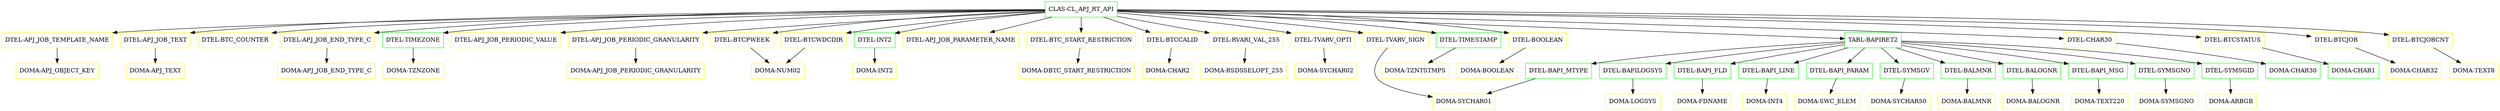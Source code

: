 digraph G {
  "CLAS-CL_APJ_RT_API" [shape=box,color=green];
  "DTEL-APJ_JOB_TEMPLATE_NAME" [shape=box,color=yellow,URL="./DTEL_APJ_JOB_TEMPLATE_NAME.html"];
  "DOMA-APJ_OBJECT_KEY" [shape=box,color=yellow,URL="./DOMA_APJ_OBJECT_KEY.html"];
  "DTEL-APJ_JOB_TEXT" [shape=box,color=yellow,URL="./DTEL_APJ_JOB_TEXT.html"];
  "DOMA-APJ_TEXT" [shape=box,color=yellow,URL="./DOMA_APJ_TEXT.html"];
  "DTEL-BTC_COUNTER" [shape=box,color=yellow,URL="./DTEL_BTC_COUNTER.html"];
  "DTEL-APJ_JOB_END_TYPE_C" [shape=box,color=yellow,URL="./DTEL_APJ_JOB_END_TYPE_C.html"];
  "DOMA-APJ_JOB_END_TYPE_C" [shape=box,color=yellow,URL="./DOMA_APJ_JOB_END_TYPE_C.html"];
  "DTEL-TIMEZONE" [shape=box,color=green,URL="./DTEL_TIMEZONE.html"];
  "DOMA-TZNZONE" [shape=box,color=yellow,URL="./DOMA_TZNZONE.html"];
  "DTEL-APJ_JOB_PERIODIC_VALUE" [shape=box,color=yellow,URL="./DTEL_APJ_JOB_PERIODIC_VALUE.html"];
  "DTEL-APJ_JOB_PERIODIC_GRANULARITY" [shape=box,color=yellow,URL="./DTEL_APJ_JOB_PERIODIC_GRANULARITY.html"];
  "DOMA-APJ_JOB_PERIODIC_GRANULARITY" [shape=box,color=yellow,URL="./DOMA_APJ_JOB_PERIODIC_GRANULARITY.html"];
  "DTEL-BTCPWEEK" [shape=box,color=yellow,URL="./DTEL_BTCPWEEK.html"];
  "DOMA-NUM02" [shape=box,color=yellow,URL="./DOMA_NUM02.html"];
  "DTEL-BTCWDCDIR" [shape=box,color=yellow,URL="./DTEL_BTCWDCDIR.html"];
  "DTEL-INT2" [shape=box,color=green,URL="./DTEL_INT2.html"];
  "DOMA-INT2" [shape=box,color=yellow,URL="./DOMA_INT2.html"];
  "DTEL-APJ_JOB_PARAMETER_NAME" [shape=box,color=yellow,URL="./DTEL_APJ_JOB_PARAMETER_NAME.html"];
  "DTEL-BTC_START_RESTRICTION" [shape=box,color=yellow,URL="./DTEL_BTC_START_RESTRICTION.html"];
  "DOMA-DBTC_START_RESTRICTION" [shape=box,color=yellow,URL="./DOMA_DBTC_START_RESTRICTION.html"];
  "DTEL-BTCCALID" [shape=box,color=yellow,URL="./DTEL_BTCCALID.html"];
  "DOMA-CHAR2" [shape=box,color=yellow,URL="./DOMA_CHAR2.html"];
  "DTEL-RVARI_VAL_255" [shape=box,color=yellow,URL="./DTEL_RVARI_VAL_255.html"];
  "DOMA-RSDSSELOPT_255" [shape=box,color=yellow,URL="./DOMA_RSDSSELOPT_255.html"];
  "DTEL-TVARV_OPTI" [shape=box,color=yellow,URL="./DTEL_TVARV_OPTI.html"];
  "DOMA-SYCHAR02" [shape=box,color=yellow,URL="./DOMA_SYCHAR02.html"];
  "DTEL-TVARV_SIGN" [shape=box,color=yellow,URL="./DTEL_TVARV_SIGN.html"];
  "DOMA-SYCHAR01" [shape=box,color=yellow,URL="./DOMA_SYCHAR01.html"];
  "DTEL-TIMESTAMP" [shape=box,color=green,URL="./DTEL_TIMESTAMP.html"];
  "DOMA-TZNTSTMPS" [shape=box,color=yellow,URL="./DOMA_TZNTSTMPS.html"];
  "DTEL-BOOLEAN" [shape=box,color=yellow,URL="./DTEL_BOOLEAN.html"];
  "DOMA-BOOLEAN" [shape=box,color=yellow,URL="./DOMA_BOOLEAN.html"];
  "TABL-BAPIRET2" [shape=box,color=green,URL="./TABL_BAPIRET2.html"];
  "DTEL-BAPILOGSYS" [shape=box,color=green,URL="./DTEL_BAPILOGSYS.html"];
  "DOMA-LOGSYS" [shape=box,color=yellow,URL="./DOMA_LOGSYS.html"];
  "DTEL-BAPI_FLD" [shape=box,color=green,URL="./DTEL_BAPI_FLD.html"];
  "DOMA-FDNAME" [shape=box,color=yellow,URL="./DOMA_FDNAME.html"];
  "DTEL-BAPI_LINE" [shape=box,color=green,URL="./DTEL_BAPI_LINE.html"];
  "DOMA-INT4" [shape=box,color=yellow,URL="./DOMA_INT4.html"];
  "DTEL-BAPI_PARAM" [shape=box,color=green,URL="./DTEL_BAPI_PARAM.html"];
  "DOMA-SWC_ELEM" [shape=box,color=yellow,URL="./DOMA_SWC_ELEM.html"];
  "DTEL-SYMSGV" [shape=box,color=green,URL="./DTEL_SYMSGV.html"];
  "DOMA-SYCHAR50" [shape=box,color=yellow,URL="./DOMA_SYCHAR50.html"];
  "DTEL-BALMNR" [shape=box,color=green,URL="./DTEL_BALMNR.html"];
  "DOMA-BALMNR" [shape=box,color=yellow,URL="./DOMA_BALMNR.html"];
  "DTEL-BALOGNR" [shape=box,color=green,URL="./DTEL_BALOGNR.html"];
  "DOMA-BALOGNR" [shape=box,color=yellow,URL="./DOMA_BALOGNR.html"];
  "DTEL-BAPI_MSG" [shape=box,color=green,URL="./DTEL_BAPI_MSG.html"];
  "DOMA-TEXT220" [shape=box,color=yellow,URL="./DOMA_TEXT220.html"];
  "DTEL-SYMSGNO" [shape=box,color=green,URL="./DTEL_SYMSGNO.html"];
  "DOMA-SYMSGNO" [shape=box,color=yellow,URL="./DOMA_SYMSGNO.html"];
  "DTEL-SYMSGID" [shape=box,color=green,URL="./DTEL_SYMSGID.html"];
  "DOMA-ARBGB" [shape=box,color=yellow,URL="./DOMA_ARBGB.html"];
  "DTEL-BAPI_MTYPE" [shape=box,color=green,URL="./DTEL_BAPI_MTYPE.html"];
  "DTEL-CHAR30" [shape=box,color=yellow,URL="./DTEL_CHAR30.html"];
  "DOMA-CHAR30" [shape=box,color=green,URL="./DOMA_CHAR30.html"];
  "DTEL-BTCSTATUS" [shape=box,color=yellow,URL="./DTEL_BTCSTATUS.html"];
  "DOMA-CHAR1" [shape=box,color=green,URL="./DOMA_CHAR1.html"];
  "DTEL-BTCJOB" [shape=box,color=yellow,URL="./DTEL_BTCJOB.html"];
  "DOMA-CHAR32" [shape=box,color=yellow,URL="./DOMA_CHAR32.html"];
  "DTEL-BTCJOBCNT" [shape=box,color=yellow,URL="./DTEL_BTCJOBCNT.html"];
  "DOMA-TEXT8" [shape=box,color=yellow,URL="./DOMA_TEXT8.html"];
  "CLAS-CL_APJ_RT_API" -> "DTEL-BTCJOBCNT";
  "CLAS-CL_APJ_RT_API" -> "DTEL-BTCJOB";
  "CLAS-CL_APJ_RT_API" -> "DTEL-BTCSTATUS";
  "CLAS-CL_APJ_RT_API" -> "DTEL-CHAR30";
  "CLAS-CL_APJ_RT_API" -> "TABL-BAPIRET2";
  "CLAS-CL_APJ_RT_API" -> "DTEL-BOOLEAN";
  "CLAS-CL_APJ_RT_API" -> "DTEL-TIMESTAMP";
  "CLAS-CL_APJ_RT_API" -> "DTEL-TVARV_SIGN";
  "CLAS-CL_APJ_RT_API" -> "DTEL-TVARV_OPTI";
  "CLAS-CL_APJ_RT_API" -> "DTEL-RVARI_VAL_255";
  "CLAS-CL_APJ_RT_API" -> "DTEL-BTCCALID";
  "CLAS-CL_APJ_RT_API" -> "DTEL-BTC_START_RESTRICTION";
  "CLAS-CL_APJ_RT_API" -> "DTEL-APJ_JOB_PARAMETER_NAME";
  "CLAS-CL_APJ_RT_API" -> "DTEL-INT2";
  "CLAS-CL_APJ_RT_API" -> "DTEL-BTCWDCDIR";
  "CLAS-CL_APJ_RT_API" -> "DTEL-BTCPWEEK";
  "CLAS-CL_APJ_RT_API" -> "DTEL-APJ_JOB_PERIODIC_GRANULARITY";
  "CLAS-CL_APJ_RT_API" -> "DTEL-APJ_JOB_PERIODIC_VALUE";
  "CLAS-CL_APJ_RT_API" -> "DTEL-TIMEZONE";
  "CLAS-CL_APJ_RT_API" -> "DTEL-APJ_JOB_END_TYPE_C";
  "CLAS-CL_APJ_RT_API" -> "DTEL-BTC_COUNTER";
  "CLAS-CL_APJ_RT_API" -> "DTEL-APJ_JOB_TEXT";
  "CLAS-CL_APJ_RT_API" -> "DTEL-APJ_JOB_TEMPLATE_NAME";
  "DTEL-APJ_JOB_TEMPLATE_NAME" -> "DOMA-APJ_OBJECT_KEY";
  "DTEL-APJ_JOB_TEXT" -> "DOMA-APJ_TEXT";
  "DTEL-APJ_JOB_END_TYPE_C" -> "DOMA-APJ_JOB_END_TYPE_C";
  "DTEL-TIMEZONE" -> "DOMA-TZNZONE";
  "DTEL-APJ_JOB_PERIODIC_GRANULARITY" -> "DOMA-APJ_JOB_PERIODIC_GRANULARITY";
  "DTEL-BTCPWEEK" -> "DOMA-NUM02";
  "DTEL-BTCWDCDIR" -> "DOMA-NUM02";
  "DTEL-INT2" -> "DOMA-INT2";
  "DTEL-BTC_START_RESTRICTION" -> "DOMA-DBTC_START_RESTRICTION";
  "DTEL-BTCCALID" -> "DOMA-CHAR2";
  "DTEL-RVARI_VAL_255" -> "DOMA-RSDSSELOPT_255";
  "DTEL-TVARV_OPTI" -> "DOMA-SYCHAR02";
  "DTEL-TVARV_SIGN" -> "DOMA-SYCHAR01";
  "DTEL-TIMESTAMP" -> "DOMA-TZNTSTMPS";
  "DTEL-BOOLEAN" -> "DOMA-BOOLEAN";
  "TABL-BAPIRET2" -> "DTEL-BAPI_MTYPE";
  "TABL-BAPIRET2" -> "DTEL-SYMSGID";
  "TABL-BAPIRET2" -> "DTEL-SYMSGNO";
  "TABL-BAPIRET2" -> "DTEL-BAPI_MSG";
  "TABL-BAPIRET2" -> "DTEL-BALOGNR";
  "TABL-BAPIRET2" -> "DTEL-BALMNR";
  "TABL-BAPIRET2" -> "DTEL-SYMSGV";
  "TABL-BAPIRET2" -> "DTEL-BAPI_PARAM";
  "TABL-BAPIRET2" -> "DTEL-BAPI_LINE";
  "TABL-BAPIRET2" -> "DTEL-BAPI_FLD";
  "TABL-BAPIRET2" -> "DTEL-BAPILOGSYS";
  "DTEL-BAPILOGSYS" -> "DOMA-LOGSYS";
  "DTEL-BAPI_FLD" -> "DOMA-FDNAME";
  "DTEL-BAPI_LINE" -> "DOMA-INT4";
  "DTEL-BAPI_PARAM" -> "DOMA-SWC_ELEM";
  "DTEL-SYMSGV" -> "DOMA-SYCHAR50";
  "DTEL-BALMNR" -> "DOMA-BALMNR";
  "DTEL-BALOGNR" -> "DOMA-BALOGNR";
  "DTEL-BAPI_MSG" -> "DOMA-TEXT220";
  "DTEL-SYMSGNO" -> "DOMA-SYMSGNO";
  "DTEL-SYMSGID" -> "DOMA-ARBGB";
  "DTEL-BAPI_MTYPE" -> "DOMA-SYCHAR01";
  "DTEL-CHAR30" -> "DOMA-CHAR30";
  "DTEL-BTCSTATUS" -> "DOMA-CHAR1";
  "DTEL-BTCJOB" -> "DOMA-CHAR32";
  "DTEL-BTCJOBCNT" -> "DOMA-TEXT8";
}
